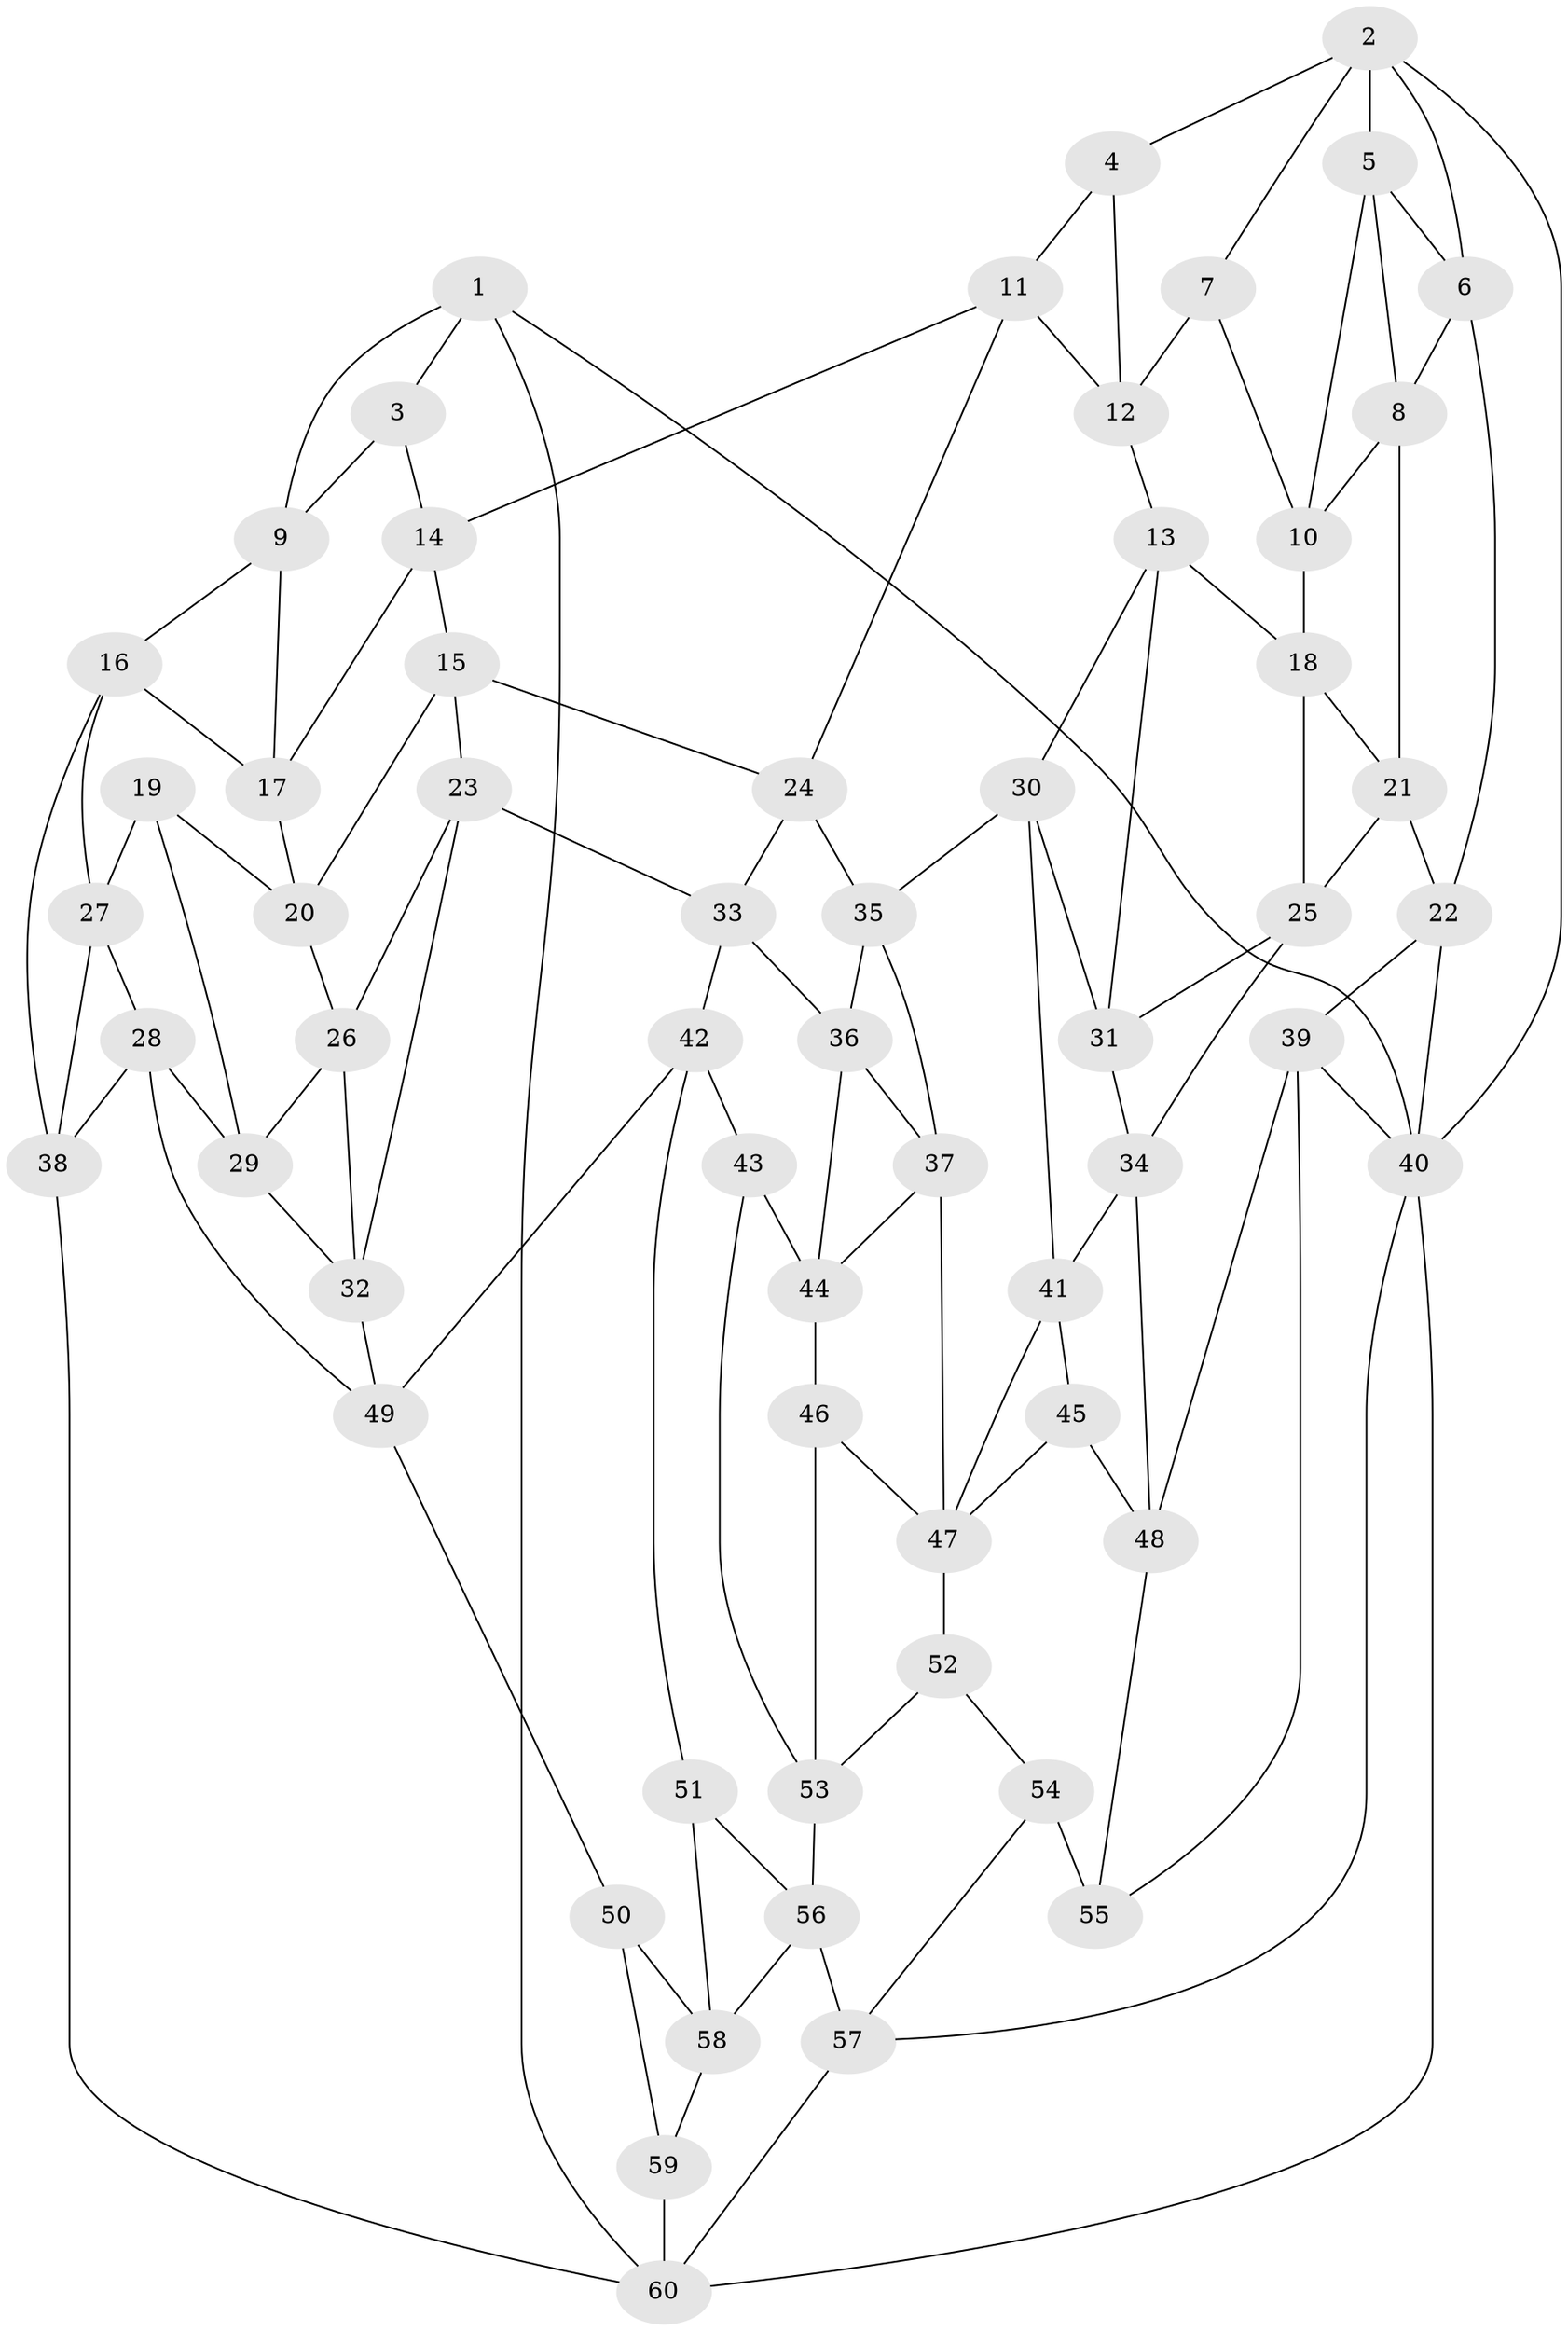 // original degree distribution, {3: 0.01680672268907563, 6: 0.23529411764705882, 4: 0.2605042016806723, 5: 0.48739495798319327}
// Generated by graph-tools (version 1.1) at 2025/50/03/09/25 03:50:59]
// undirected, 60 vertices, 116 edges
graph export_dot {
graph [start="1"]
  node [color=gray90,style=filled];
  1;
  2;
  3;
  4;
  5;
  6;
  7;
  8;
  9;
  10;
  11;
  12;
  13;
  14;
  15;
  16;
  17;
  18;
  19;
  20;
  21;
  22;
  23;
  24;
  25;
  26;
  27;
  28;
  29;
  30;
  31;
  32;
  33;
  34;
  35;
  36;
  37;
  38;
  39;
  40;
  41;
  42;
  43;
  44;
  45;
  46;
  47;
  48;
  49;
  50;
  51;
  52;
  53;
  54;
  55;
  56;
  57;
  58;
  59;
  60;
  1 -- 3 [weight=1.0];
  1 -- 9 [weight=1.0];
  1 -- 40 [weight=1.0];
  1 -- 60 [weight=1.0];
  2 -- 4 [weight=1.0];
  2 -- 5 [weight=1.0];
  2 -- 6 [weight=1.0];
  2 -- 7 [weight=1.0];
  2 -- 40 [weight=1.0];
  3 -- 9 [weight=1.0];
  3 -- 14 [weight=1.0];
  4 -- 11 [weight=1.0];
  4 -- 12 [weight=1.0];
  5 -- 6 [weight=1.0];
  5 -- 8 [weight=1.0];
  5 -- 10 [weight=1.0];
  6 -- 8 [weight=1.0];
  6 -- 22 [weight=1.0];
  7 -- 10 [weight=1.0];
  7 -- 12 [weight=1.0];
  8 -- 10 [weight=1.0];
  8 -- 21 [weight=1.0];
  9 -- 16 [weight=1.0];
  9 -- 17 [weight=1.0];
  10 -- 18 [weight=1.0];
  11 -- 12 [weight=1.0];
  11 -- 14 [weight=1.0];
  11 -- 24 [weight=1.0];
  12 -- 13 [weight=1.0];
  13 -- 18 [weight=1.0];
  13 -- 30 [weight=1.0];
  13 -- 31 [weight=1.0];
  14 -- 15 [weight=1.0];
  14 -- 17 [weight=1.0];
  15 -- 20 [weight=1.0];
  15 -- 23 [weight=1.0];
  15 -- 24 [weight=1.0];
  16 -- 17 [weight=1.0];
  16 -- 27 [weight=1.0];
  16 -- 38 [weight=1.0];
  17 -- 20 [weight=1.0];
  18 -- 21 [weight=1.0];
  18 -- 25 [weight=1.0];
  19 -- 20 [weight=1.0];
  19 -- 27 [weight=1.0];
  19 -- 29 [weight=1.0];
  20 -- 26 [weight=1.0];
  21 -- 22 [weight=1.0];
  21 -- 25 [weight=1.0];
  22 -- 39 [weight=1.0];
  22 -- 40 [weight=1.0];
  23 -- 26 [weight=1.0];
  23 -- 32 [weight=1.0];
  23 -- 33 [weight=1.0];
  24 -- 33 [weight=1.0];
  24 -- 35 [weight=1.0];
  25 -- 31 [weight=1.0];
  25 -- 34 [weight=1.0];
  26 -- 29 [weight=1.0];
  26 -- 32 [weight=1.0];
  27 -- 28 [weight=1.0];
  27 -- 38 [weight=1.0];
  28 -- 29 [weight=1.0];
  28 -- 38 [weight=1.0];
  28 -- 49 [weight=1.0];
  29 -- 32 [weight=1.0];
  30 -- 31 [weight=1.0];
  30 -- 35 [weight=1.0];
  30 -- 41 [weight=1.0];
  31 -- 34 [weight=1.0];
  32 -- 49 [weight=1.0];
  33 -- 36 [weight=1.0];
  33 -- 42 [weight=1.0];
  34 -- 41 [weight=1.0];
  34 -- 48 [weight=1.0];
  35 -- 36 [weight=1.0];
  35 -- 37 [weight=1.0];
  36 -- 37 [weight=1.0];
  36 -- 44 [weight=1.0];
  37 -- 44 [weight=1.0];
  37 -- 47 [weight=1.0];
  38 -- 60 [weight=1.0];
  39 -- 40 [weight=1.0];
  39 -- 48 [weight=1.0];
  39 -- 55 [weight=1.0];
  40 -- 57 [weight=1.0];
  40 -- 60 [weight=1.0];
  41 -- 45 [weight=1.0];
  41 -- 47 [weight=1.0];
  42 -- 43 [weight=1.0];
  42 -- 49 [weight=1.0];
  42 -- 51 [weight=1.0];
  43 -- 44 [weight=1.0];
  43 -- 53 [weight=1.0];
  44 -- 46 [weight=1.0];
  45 -- 47 [weight=1.0];
  45 -- 48 [weight=1.0];
  46 -- 47 [weight=1.0];
  46 -- 53 [weight=1.0];
  47 -- 52 [weight=2.0];
  48 -- 55 [weight=1.0];
  49 -- 50 [weight=1.0];
  50 -- 58 [weight=1.0];
  50 -- 59 [weight=1.0];
  51 -- 56 [weight=1.0];
  51 -- 58 [weight=1.0];
  52 -- 53 [weight=1.0];
  52 -- 54 [weight=1.0];
  53 -- 56 [weight=1.0];
  54 -- 55 [weight=2.0];
  54 -- 57 [weight=1.0];
  56 -- 57 [weight=1.0];
  56 -- 58 [weight=1.0];
  57 -- 60 [weight=1.0];
  58 -- 59 [weight=1.0];
  59 -- 60 [weight=2.0];
}
